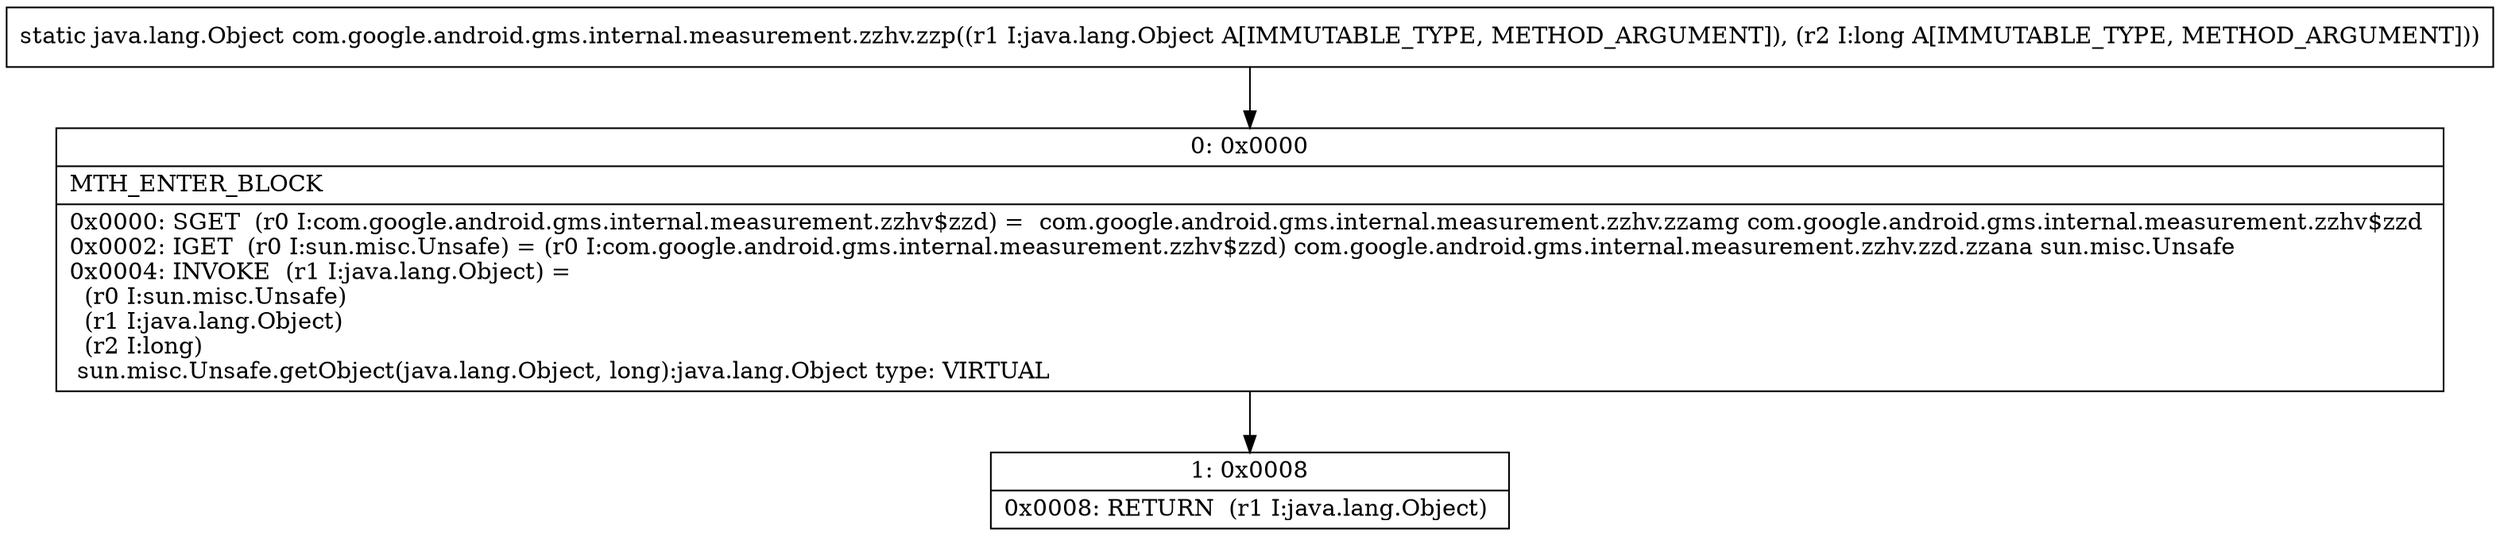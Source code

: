 digraph "CFG forcom.google.android.gms.internal.measurement.zzhv.zzp(Ljava\/lang\/Object;J)Ljava\/lang\/Object;" {
Node_0 [shape=record,label="{0\:\ 0x0000|MTH_ENTER_BLOCK\l|0x0000: SGET  (r0 I:com.google.android.gms.internal.measurement.zzhv$zzd) =  com.google.android.gms.internal.measurement.zzhv.zzamg com.google.android.gms.internal.measurement.zzhv$zzd \l0x0002: IGET  (r0 I:sun.misc.Unsafe) = (r0 I:com.google.android.gms.internal.measurement.zzhv$zzd) com.google.android.gms.internal.measurement.zzhv.zzd.zzana sun.misc.Unsafe \l0x0004: INVOKE  (r1 I:java.lang.Object) = \l  (r0 I:sun.misc.Unsafe)\l  (r1 I:java.lang.Object)\l  (r2 I:long)\l sun.misc.Unsafe.getObject(java.lang.Object, long):java.lang.Object type: VIRTUAL \l}"];
Node_1 [shape=record,label="{1\:\ 0x0008|0x0008: RETURN  (r1 I:java.lang.Object) \l}"];
MethodNode[shape=record,label="{static java.lang.Object com.google.android.gms.internal.measurement.zzhv.zzp((r1 I:java.lang.Object A[IMMUTABLE_TYPE, METHOD_ARGUMENT]), (r2 I:long A[IMMUTABLE_TYPE, METHOD_ARGUMENT])) }"];
MethodNode -> Node_0;
Node_0 -> Node_1;
}

